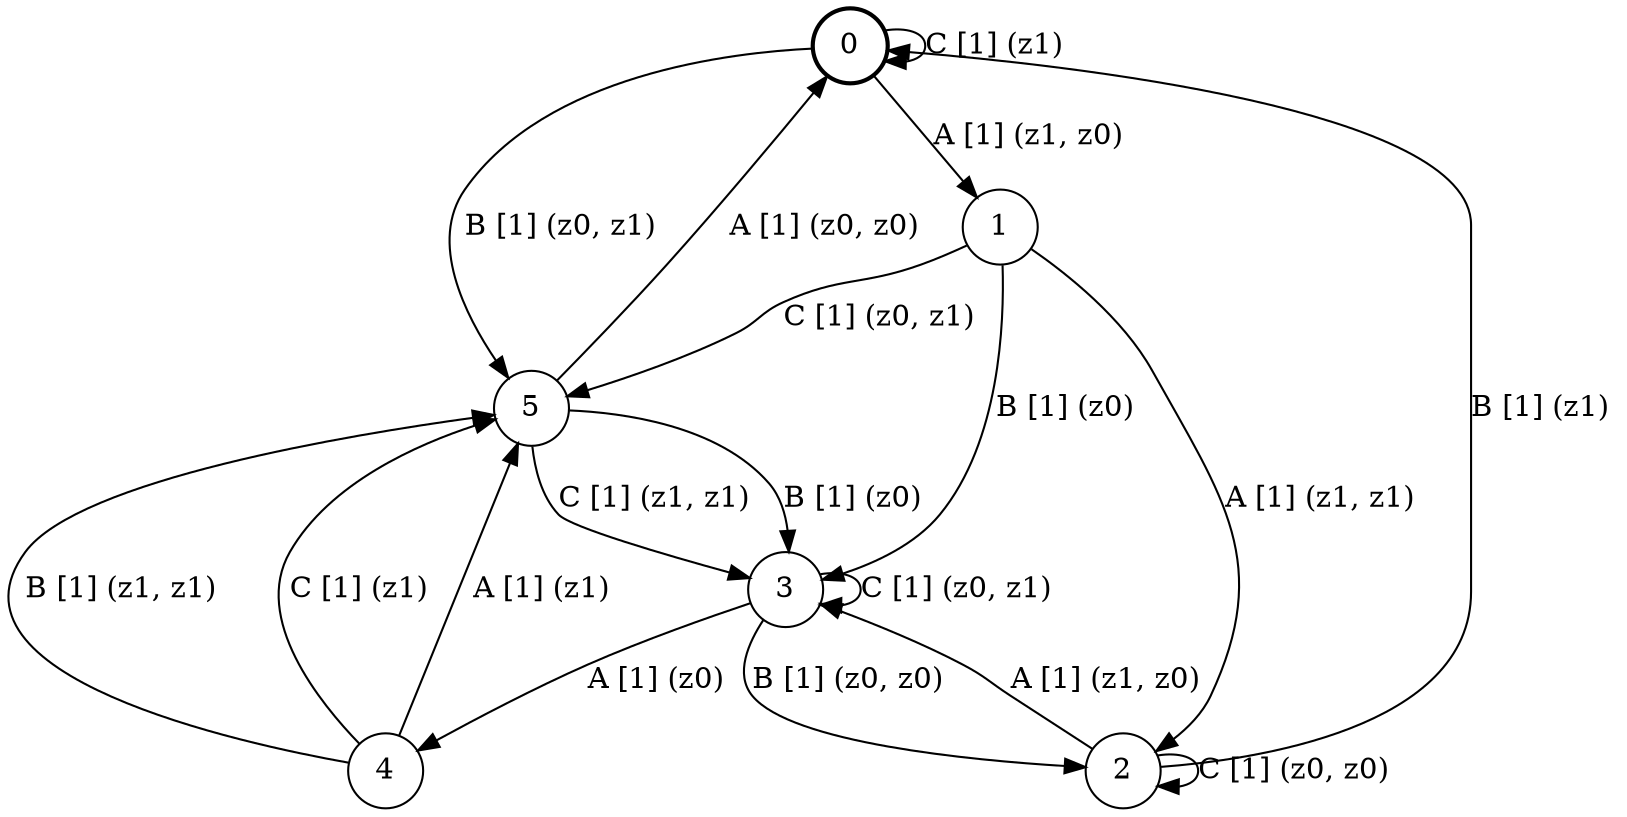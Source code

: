 # generated file, don't try to modify
# command: dot -Tpng <filename> > tree.png
digraph Automaton {
    node [shape = circle];
    0 [style = "bold"];
    0 -> 1 [label = "A [1] (z1, z0) "];
    0 -> 5 [label = "B [1] (z0, z1) "];
    0 -> 0 [label = "C [1] (z1) "];
    1 -> 2 [label = "A [1] (z1, z1) "];
    1 -> 3 [label = "B [1] (z0) "];
    1 -> 5 [label = "C [1] (z0, z1) "];
    2 -> 3 [label = "A [1] (z1, z0) "];
    2 -> 0 [label = "B [1] (z1) "];
    2 -> 2 [label = "C [1] (z0, z0) "];
    3 -> 4 [label = "A [1] (z0) "];
    3 -> 2 [label = "B [1] (z0, z0) "];
    3 -> 3 [label = "C [1] (z0, z1) "];
    4 -> 5 [label = "A [1] (z1) "];
    4 -> 5 [label = "B [1] (z1, z1) "];
    4 -> 5 [label = "C [1] (z1) "];
    5 -> 0 [label = "A [1] (z0, z0) "];
    5 -> 3 [label = "B [1] (z0) "];
    5 -> 3 [label = "C [1] (z1, z1) "];
}
